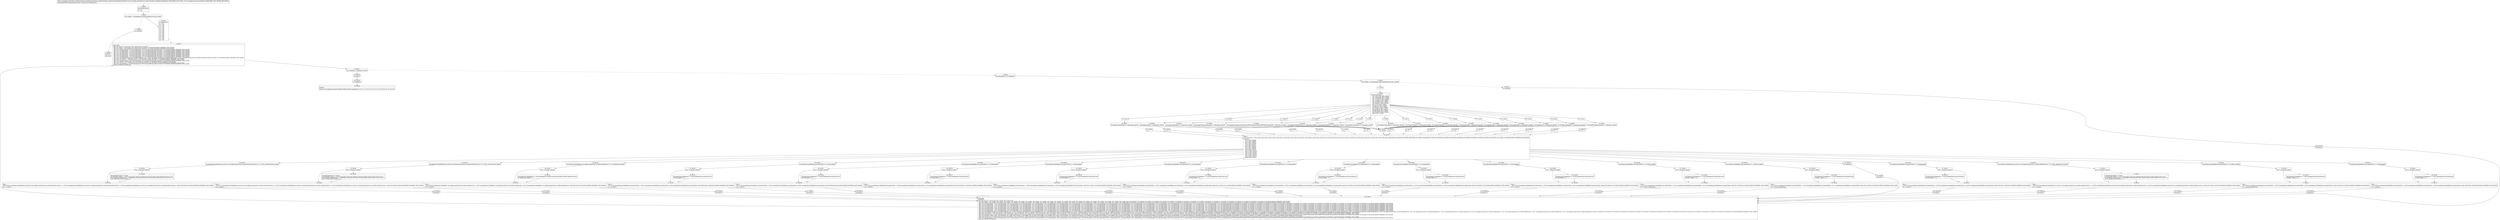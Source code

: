 digraph "CFG forcom.mapbox.api.directions.v5.models.AutoValue_LegStep.GsonTypeAdapter.read(Lcom\/google\/gson\/stream\/JsonReader;)Lcom\/mapbox\/api\/directions\/v5\/models\/LegStep;" {
Node_0 [shape=record,label="{0\:\ 0x0000|MTH_ENTER_BLOCK\l|r0 = r26\lr1 = r27\l}"];
Node_1 [shape=record,label="{1\:\ 0x000b|if (r27.peek() != com.google.gson.stream.JsonToken.NULL) goto L_0x0011\l}"];
Node_2 [shape=record,label="{2\:\ 0x000d|r27.nextNull()\l}"];
Node_3 [shape=record,label="{3\:\ 0x0010|RETURN\l|return null\l}"];
Node_4 [shape=record,label="{4\:\ 0x0011|r27.beginObject()\lr6 = 0.0d\lr8 = 0.0d\lr22 = 0.0d\lr10 = null\lr11 = null\lr12 = null\lr13 = null\lr14 = null\lr15 = null\lr16 = null\lr17 = null\lr18 = null\lr19 = null\lr20 = null\lr21 = null\lr24 = null\lr25 = null\l}"];
Node_5 [shape=record,label="{5\:\ 0x0030|LOOP_START\lPHI: r6 r8 r10 r11 r12 r13 r14 r15 r16 r17 r18 r19 r20 r21 r22 r24 r25 \l  PHI: (r6v1 double) = (r6v0 double), (r6v2 double) binds: [B:4:0x0011, B:136:0x0030] A[DONT_GENERATE, DONT_INLINE]\l  PHI: (r8v1 double) = (r8v0 double), (r8v2 double) binds: [B:4:0x0011, B:136:0x0030] A[DONT_GENERATE, DONT_INLINE]\l  PHI: (r10v1 java.lang.String) = (r10v0 java.lang.String), (r10v2 java.lang.String) binds: [B:4:0x0011, B:136:0x0030] A[DONT_GENERATE, DONT_INLINE]\l  PHI: (r11v1 java.lang.String) = (r11v0 java.lang.String), (r11v2 java.lang.String) binds: [B:4:0x0011, B:136:0x0030] A[DONT_GENERATE, DONT_INLINE]\l  PHI: (r12v1 java.lang.String) = (r12v0 java.lang.String), (r12v2 java.lang.String) binds: [B:4:0x0011, B:136:0x0030] A[DONT_GENERATE, DONT_INLINE]\l  PHI: (r13v1 java.lang.String) = (r13v0 java.lang.String), (r13v2 java.lang.String) binds: [B:4:0x0011, B:136:0x0030] A[DONT_GENERATE, DONT_INLINE]\l  PHI: (r14v1 java.lang.String) = (r14v0 java.lang.String), (r14v2 java.lang.String) binds: [B:4:0x0011, B:136:0x0030] A[DONT_GENERATE, DONT_INLINE]\l  PHI: (r15v1 java.lang.String) = (r15v0 java.lang.String), (r15v2 java.lang.String) binds: [B:4:0x0011, B:136:0x0030] A[DONT_GENERATE, DONT_INLINE]\l  PHI: (r16v1 java.lang.String) = (r16v0 java.lang.String), (r16v2 java.lang.String) binds: [B:4:0x0011, B:136:0x0030] A[DONT_GENERATE, DONT_INLINE]\l  PHI: (r17v1 java.lang.String) = (r17v0 java.lang.String), (r17v2 java.lang.String) binds: [B:4:0x0011, B:136:0x0030] A[DONT_GENERATE, DONT_INLINE]\l  PHI: (r18v1 com.mapbox.api.directions.v5.models.StepManeuver) = (r18v0 com.mapbox.api.directions.v5.models.StepManeuver), (r18v2 com.mapbox.api.directions.v5.models.StepManeuver) binds: [B:4:0x0011, B:136:0x0030] A[DONT_GENERATE, DONT_INLINE]\l  PHI: (r19v1 java.util.List) = (r19v0 java.util.List), (r19v2 java.util.List) binds: [B:4:0x0011, B:136:0x0030] A[DONT_GENERATE, DONT_INLINE]\l  PHI: (r20v1 java.util.List) = (r20v0 java.util.List), (r20v2 java.util.List) binds: [B:4:0x0011, B:136:0x0030] A[DONT_GENERATE, DONT_INLINE]\l  PHI: (r21v1 java.lang.String) = (r21v0 java.lang.String), (r21v2 java.lang.String) binds: [B:4:0x0011, B:136:0x0030] A[DONT_GENERATE, DONT_INLINE]\l  PHI: (r22v1 double) = (r22v0 double), (r22v2 double) binds: [B:4:0x0011, B:136:0x0030] A[DONT_GENERATE, DONT_INLINE]\l  PHI: (r24v1 java.util.List) = (r24v0 java.util.List), (r24v2 java.util.List) binds: [B:4:0x0011, B:136:0x0030] A[DONT_GENERATE, DONT_INLINE]\l  PHI: (r25v1 java.lang.String) = (r25v0 java.lang.String), (r25v2 java.lang.String) binds: [B:4:0x0011, B:136:0x0030] A[DONT_GENERATE, DONT_INLINE]\lLOOP:0: B:5:0x0030\-\>B:136:0x0030\l}"];
Node_6 [shape=record,label="{6\:\ 0x0034|if (r27.hasNext() == false) goto L_0x02ce\l}"];
Node_7 [shape=record,label="{7\:\ 0x0036|java.lang.String r2 = r27.nextName()\l}"];
Node_8 [shape=record,label="{8\:\ 0x0040|if (r27.peek() != com.google.gson.stream.JsonToken.NULL) goto L_0x0046\l}"];
Node_9 [shape=record,label="{9\:\ 0x0042|r27.nextNull()\l}"];
Node_10 [shape=record,label="{10\:\ 0x0046}"];
Node_11 [shape=record,label="{11\:\ 0x004c|switch(r2.hashCode()) \{\l    case \-2131714057: goto L_0x0100;\l    case \-1992012396: goto L_0x00f6;\l    case \-1823285049: goto L_0x00eb;\l    case \-1375584731: goto L_0x00e1;\l    case \-791592328: goto L_0x00d6;\l    case \-521036971: goto L_0x00cc;\l    case \-487319823: goto L_0x00c1;\l    case \-463249713: goto L_0x00b6;\l    case 112787: goto L_0x00ac;\l    case 3357091: goto L_0x00a2;\l    case 3373707: goto L_0x0097;\l    case 96955157: goto L_0x008b;\l    case 127393753: goto L_0x007f;\l    case 288459765: goto L_0x0074;\l    case 661843161: goto L_0x0068;\l    case 967255818: goto L_0x005c;\l    case 1846020210: goto L_0x0051;\l    default: goto L_0x004f;\l\}\l}"];
Node_12 [shape=record,label="{12\:\ 0x0051}"];
Node_13 [shape=record,label="{13\:\ 0x0057|if (r2.equals(\"geometry\") == false) goto L_0x010b\l}"];
Node_14 [shape=record,label="{14\:\ 0x0059|r2 = 2\l}"];
Node_15 [shape=record,label="{15\:\ 0x005c}"];
Node_16 [shape=record,label="{16\:\ 0x0062|if (r2.equals(\"intersections\") == false) goto L_0x010b\l}"];
Node_17 [shape=record,label="{17\:\ 0x0064|r2 = 15\l}"];
Node_18 [shape=record,label="{18\:\ 0x0068}"];
Node_19 [shape=record,label="{19\:\ 0x006e|if (r2.equals(\"rotary_name\") == false) goto L_0x010b\l}"];
Node_20 [shape=record,label="{20\:\ 0x0070|r2 = 8\l}"];
Node_21 [shape=record,label="{21\:\ 0x0074}"];
Node_22 [shape=record,label="{22\:\ 0x007a|if (r2.equals(\"distance\") == false) goto L_0x010b\l}"];
Node_23 [shape=record,label="{23\:\ 0x007c|r2 = 0\l}"];
Node_24 [shape=record,label="{24\:\ 0x007f}"];
Node_25 [shape=record,label="{25\:\ 0x0085|if (r2.equals(\"maneuver\") == false) goto L_0x010b\l}"];
Node_26 [shape=record,label="{26\:\ 0x0087|r2 = 10\l}"];
Node_27 [shape=record,label="{27\:\ 0x008b}"];
Node_28 [shape=record,label="{28\:\ 0x0091|if (r2.equals(\"exits\") == false) goto L_0x010b\l}"];
Node_29 [shape=record,label="{29\:\ 0x0093|r2 = 16\l}"];
Node_30 [shape=record,label="{30\:\ 0x0097}"];
Node_31 [shape=record,label="{31\:\ 0x009d|if (r2.equals(\"name\") == false) goto L_0x010b\l}"];
Node_32 [shape=record,label="{32\:\ 0x009f|r2 = 3\l}"];
Node_33 [shape=record,label="{33\:\ 0x00a2}"];
Node_34 [shape=record,label="{34\:\ 0x00a8|if (r2.equals(\"mode\") == false) goto L_0x010b\l}"];
Node_35 [shape=record,label="{35\:\ 0x00aa|r2 = 6\l}"];
Node_36 [shape=record,label="{36\:\ 0x00ac}"];
Node_37 [shape=record,label="{37\:\ 0x00b2|if (r2.equals(\"ref\") == false) goto L_0x010b\l}"];
Node_38 [shape=record,label="{38\:\ 0x00b4|r2 = 4\l}"];
Node_39 [shape=record,label="{39\:\ 0x00b6}"];
Node_40 [shape=record,label="{40\:\ 0x00bc|if (r2.equals(\"driving_side\") == false) goto L_0x010b\l}"];
Node_41 [shape=record,label="{41\:\ 0x00be|r2 = 13\l}"];
Node_42 [shape=record,label="{42\:\ 0x00c1}"];
Node_43 [shape=record,label="{43\:\ 0x00c7|if (r2.equals(\"bannerInstructions\") == false) goto L_0x010b\l}"];
Node_44 [shape=record,label="{44\:\ 0x00c9|r2 = 12\l}"];
Node_45 [shape=record,label="{45\:\ 0x00cc}"];
Node_46 [shape=record,label="{46\:\ 0x00d2|if (r2.equals(\"pronunciation\") == false) goto L_0x010b\l}"];
Node_47 [shape=record,label="{47\:\ 0x00d4|r2 = 7\l}"];
Node_48 [shape=record,label="{48\:\ 0x00d6}"];
Node_49 [shape=record,label="{49\:\ 0x00dc|if (r2.equals(\"weight\") == false) goto L_0x010b\l}"];
Node_50 [shape=record,label="{50\:\ 0x00de|r2 = 14\l}"];
Node_51 [shape=record,label="{51\:\ 0x00e1}"];
Node_52 [shape=record,label="{52\:\ 0x00e7|if (r2.equals(\"destinations\") == false) goto L_0x010b\l}"];
Node_53 [shape=record,label="{53\:\ 0x00e9|r2 = 5\l}"];
Node_54 [shape=record,label="{54\:\ 0x00eb}"];
Node_55 [shape=record,label="{55\:\ 0x00f1|if (r2.equals(\"rotary_pronunciation\") == false) goto L_0x010b\l}"];
Node_56 [shape=record,label="{56\:\ 0x00f3|r2 = 9\l}"];
Node_57 [shape=record,label="{57\:\ 0x00f6}"];
Node_58 [shape=record,label="{58\:\ 0x00fc|if (r2.equals(com.mapbox.api.directions.p008v5.DirectionsCriteria.ANNOTATION_DURATION) == false) goto L_0x010b\l}"];
Node_59 [shape=record,label="{59\:\ 0x00fe|r2 = 1\l}"];
Node_60 [shape=record,label="{60\:\ 0x0100}"];
Node_61 [shape=record,label="{61\:\ 0x0106|if (r2.equals(\"voiceInstructions\") == false) goto L_0x010b\l}"];
Node_62 [shape=record,label="{62\:\ 0x0108|r2 = 11\l}"];
Node_63 [shape=record,label="{63\:\ 0x010b|r2 = 65535\l}"];
Node_64 [shape=record,label="{64\:\ 0x010c|PHI: r2 \l  PHI: (r2v4 char) = (r2v110 char), (r2v112 char), (r2v114 char), (r2v116 char), (r2v118 char), (r2v120 char), (r2v122 char), (r2v124 char), (r2v126 char), (r2v128 char), (r2v130 char), (r2v132 char), (r2v134 char), (r2v136 char), (r2v138 char), (r2v140 char), (r2v142 char), (r2v144 char) binds: [B:63:0x010b, B:62:0x0108, B:59:0x00fe, B:56:0x00f3, B:53:0x00e9, B:50:0x00de, B:47:0x00d4, B:44:0x00c9, B:41:0x00be, B:38:0x00b4, B:35:0x00aa, B:32:0x009f, B:29:0x0093, B:26:0x0087, B:23:0x007c, B:20:0x0070, B:17:0x0064, B:14:0x0059] A[DONT_GENERATE, DONT_INLINE]\l|switch(r2) \{\l    case 0: goto L_0x02b3;\l    case 1: goto L_0x0298;\l    case 2: goto L_0x0281;\l    case 3: goto L_0x026a;\l    case 4: goto L_0x0253;\l    case 5: goto L_0x023c;\l    case 6: goto L_0x0225;\l    case 7: goto L_0x020e;\l    case 8: goto L_0x01f6;\l    case 9: goto L_0x01de;\l    case 10: goto L_0x01c6;\l    case 11: goto L_0x01a4;\l    case 12: goto L_0x0182;\l    case 13: goto L_0x016a;\l    case 14: goto L_0x014e;\l    case 15: goto L_0x012c;\l    case 16: goto L_0x0114;\l    default: goto L_0x010f;\l\}\l}"];
Node_65 [shape=record,label="{65\:\ 0x010f|r27.skipValue()\l}"];
Node_66 [shape=record,label="{66\:\ 0x0114|com.google.gson.TypeAdapter\<java.lang.String\> r2 = r0.string_adapter\l}"];
Node_67 [shape=record,label="{67\:\ 0x0116|if (r2 != null) goto L_0x0122\l}"];
Node_68 [shape=record,label="{68\:\ 0x0118|com.google.gson.TypeAdapter r2 = r0.gson.getAdapter(java.lang.String.class)\lr0.string_adapter = r2\l}"];
Node_69 [shape=record,label="{69\:\ 0x0122|PHI: r2 \l  PHI: (r2v105 com.google.gson.TypeAdapter\<java.lang.String\>) = (r2v104 com.google.gson.TypeAdapter\<java.lang.String\>), (r2v109 com.google.gson.TypeAdapter\<java.lang.String\>) binds: [B:67:0x0116, B:68:0x0118] A[DONT_GENERATE, DONT_INLINE]\l|r25 = r2.read(r1)\l}"];
Node_70 [shape=record,label="{70\:\ 0x012c|com.google.gson.TypeAdapter\<java.util.List\<com.mapbox.api.directions.v5.models.StepIntersection\>\> r2 = r0.list__stepIntersection_adapter\l}"];
Node_71 [shape=record,label="{71\:\ 0x012e|if (r2 != null) goto L_0x0144\l}"];
Node_72 [shape=record,label="{72\:\ 0x0130|com.google.gson.Gson r2 = r0.gson\ljava.lang.reflect.Type[] r3 = new java.lang.reflect.Type[]\{com.mapbox.api.directions.p008v5.models.StepIntersection.class\}\lcom.google.gson.TypeAdapter r2 = r2.getAdapter(com.google.gson.reflect.TypeToken.getParameterized(java.util.List.class, r3))\lr0.list__stepIntersection_adapter = r2\l}"];
Node_73 [shape=record,label="{73\:\ 0x0144|PHI: r2 \l  PHI: (r2v99 com.google.gson.TypeAdapter\<java.util.List\<com.mapbox.api.directions.v5.models.StepIntersection\>\>) = (r2v98 com.google.gson.TypeAdapter\<java.util.List\<com.mapbox.api.directions.v5.models.StepIntersection\>\>), (r2v103 com.google.gson.TypeAdapter\<java.util.List\<com.mapbox.api.directions.v5.models.StepIntersection\>\>) binds: [B:71:0x012e, B:72:0x0130] A[DONT_GENERATE, DONT_INLINE]\l|r24 = r2.read(r1)\l}"];
Node_74 [shape=record,label="{74\:\ 0x014e|com.google.gson.TypeAdapter\<java.lang.Double\> r2 = r0.double__adapter\l}"];
Node_75 [shape=record,label="{75\:\ 0x0150|if (r2 != null) goto L_0x015c\l}"];
Node_76 [shape=record,label="{76\:\ 0x0152|com.google.gson.TypeAdapter r2 = r0.gson.getAdapter(java.lang.Double.class)\lr0.double__adapter = r2\l}"];
Node_77 [shape=record,label="{77\:\ 0x015c|PHI: r2 \l  PHI: (r2v92 com.google.gson.TypeAdapter\<java.lang.Double\>) = (r2v91 com.google.gson.TypeAdapter\<java.lang.Double\>), (r2v97 com.google.gson.TypeAdapter\<java.lang.Double\>) binds: [B:75:0x0150, B:76:0x0152] A[DONT_GENERATE, DONT_INLINE]\l|r22 = r2.read(r1).doubleValue()\l}"];
Node_78 [shape=record,label="{78\:\ 0x016a|com.google.gson.TypeAdapter\<java.lang.String\> r2 = r0.string_adapter\l}"];
Node_79 [shape=record,label="{79\:\ 0x016c|if (r2 != null) goto L_0x0178\l}"];
Node_80 [shape=record,label="{80\:\ 0x016e|com.google.gson.TypeAdapter r2 = r0.gson.getAdapter(java.lang.String.class)\lr0.string_adapter = r2\l}"];
Node_81 [shape=record,label="{81\:\ 0x0178|PHI: r2 \l  PHI: (r2v86 com.google.gson.TypeAdapter\<java.lang.String\>) = (r2v85 com.google.gson.TypeAdapter\<java.lang.String\>), (r2v90 com.google.gson.TypeAdapter\<java.lang.String\>) binds: [B:79:0x016c, B:80:0x016e] A[DONT_GENERATE, DONT_INLINE]\l|r21 = r2.read(r1)\l}"];
Node_82 [shape=record,label="{82\:\ 0x0182|com.google.gson.TypeAdapter\<java.util.List\<com.mapbox.api.directions.v5.models.BannerInstructions\>\> r2 = r0.list__bannerInstructions_adapter\l}"];
Node_83 [shape=record,label="{83\:\ 0x0184|if (r2 != null) goto L_0x019a\l}"];
Node_84 [shape=record,label="{84\:\ 0x0186|com.google.gson.Gson r2 = r0.gson\ljava.lang.reflect.Type[] r3 = new java.lang.reflect.Type[]\{com.mapbox.api.directions.p008v5.models.BannerInstructions.class\}\lcom.google.gson.TypeAdapter r2 = r2.getAdapter(com.google.gson.reflect.TypeToken.getParameterized(java.util.List.class, r3))\lr0.list__bannerInstructions_adapter = r2\l}"];
Node_85 [shape=record,label="{85\:\ 0x019a|PHI: r2 \l  PHI: (r2v80 com.google.gson.TypeAdapter\<java.util.List\<com.mapbox.api.directions.v5.models.BannerInstructions\>\>) = (r2v79 com.google.gson.TypeAdapter\<java.util.List\<com.mapbox.api.directions.v5.models.BannerInstructions\>\>), (r2v84 com.google.gson.TypeAdapter\<java.util.List\<com.mapbox.api.directions.v5.models.BannerInstructions\>\>) binds: [B:83:0x0184, B:84:0x0186] A[DONT_GENERATE, DONT_INLINE]\l|r20 = r2.read(r1)\l}"];
Node_86 [shape=record,label="{86\:\ 0x01a4|com.google.gson.TypeAdapter\<java.util.List\<com.mapbox.api.directions.v5.models.VoiceInstructions\>\> r2 = r0.list__voiceInstructions_adapter\l}"];
Node_87 [shape=record,label="{87\:\ 0x01a6|if (r2 != null) goto L_0x01bc\l}"];
Node_88 [shape=record,label="{88\:\ 0x01a8|com.google.gson.Gson r2 = r0.gson\ljava.lang.reflect.Type[] r3 = new java.lang.reflect.Type[]\{com.mapbox.api.directions.p008v5.models.VoiceInstructions.class\}\lcom.google.gson.TypeAdapter r2 = r2.getAdapter(com.google.gson.reflect.TypeToken.getParameterized(java.util.List.class, r3))\lr0.list__voiceInstructions_adapter = r2\l}"];
Node_89 [shape=record,label="{89\:\ 0x01bc|PHI: r2 \l  PHI: (r2v74 com.google.gson.TypeAdapter\<java.util.List\<com.mapbox.api.directions.v5.models.VoiceInstructions\>\>) = (r2v73 com.google.gson.TypeAdapter\<java.util.List\<com.mapbox.api.directions.v5.models.VoiceInstructions\>\>), (r2v78 com.google.gson.TypeAdapter\<java.util.List\<com.mapbox.api.directions.v5.models.VoiceInstructions\>\>) binds: [B:87:0x01a6, B:88:0x01a8] A[DONT_GENERATE, DONT_INLINE]\l|r19 = r2.read(r1)\l}"];
Node_90 [shape=record,label="{90\:\ 0x01c6|com.google.gson.TypeAdapter\<com.mapbox.api.directions.v5.models.StepManeuver\> r2 = r0.stepManeuver_adapter\l}"];
Node_91 [shape=record,label="{91\:\ 0x01c8|if (r2 != null) goto L_0x01d4\l}"];
Node_92 [shape=record,label="{92\:\ 0x01ca|com.google.gson.TypeAdapter r2 = r0.gson.getAdapter(com.mapbox.api.directions.p008v5.models.StepManeuver.class)\lr0.stepManeuver_adapter = r2\l}"];
Node_93 [shape=record,label="{93\:\ 0x01d4|PHI: r2 \l  PHI: (r2v68 com.google.gson.TypeAdapter\<com.mapbox.api.directions.v5.models.StepManeuver\>) = (r2v67 com.google.gson.TypeAdapter\<com.mapbox.api.directions.v5.models.StepManeuver\>), (r2v72 com.google.gson.TypeAdapter\<com.mapbox.api.directions.v5.models.StepManeuver\>) binds: [B:91:0x01c8, B:92:0x01ca] A[DONT_GENERATE, DONT_INLINE]\l|r18 = r2.read(r1)\l}"];
Node_94 [shape=record,label="{94\:\ 0x01de|com.google.gson.TypeAdapter\<java.lang.String\> r2 = r0.string_adapter\l}"];
Node_95 [shape=record,label="{95\:\ 0x01e0|if (r2 != null) goto L_0x01ec\l}"];
Node_96 [shape=record,label="{96\:\ 0x01e2|com.google.gson.TypeAdapter r2 = r0.gson.getAdapter(java.lang.String.class)\lr0.string_adapter = r2\l}"];
Node_97 [shape=record,label="{97\:\ 0x01ec|PHI: r2 \l  PHI: (r2v62 com.google.gson.TypeAdapter\<java.lang.String\>) = (r2v61 com.google.gson.TypeAdapter\<java.lang.String\>), (r2v66 com.google.gson.TypeAdapter\<java.lang.String\>) binds: [B:95:0x01e0, B:96:0x01e2] A[DONT_GENERATE, DONT_INLINE]\l|r17 = r2.read(r1)\l}"];
Node_98 [shape=record,label="{98\:\ 0x01f6|com.google.gson.TypeAdapter\<java.lang.String\> r2 = r0.string_adapter\l}"];
Node_99 [shape=record,label="{99\:\ 0x01f8|if (r2 != null) goto L_0x0204\l}"];
Node_100 [shape=record,label="{100\:\ 0x01fa|com.google.gson.TypeAdapter r2 = r0.gson.getAdapter(java.lang.String.class)\lr0.string_adapter = r2\l}"];
Node_101 [shape=record,label="{101\:\ 0x0204|PHI: r2 \l  PHI: (r2v56 com.google.gson.TypeAdapter\<java.lang.String\>) = (r2v55 com.google.gson.TypeAdapter\<java.lang.String\>), (r2v60 com.google.gson.TypeAdapter\<java.lang.String\>) binds: [B:99:0x01f8, B:100:0x01fa] A[DONT_GENERATE, DONT_INLINE]\l|r16 = r2.read(r1)\l}"];
Node_102 [shape=record,label="{102\:\ 0x020e|com.google.gson.TypeAdapter\<java.lang.String\> r2 = r0.string_adapter\l}"];
Node_103 [shape=record,label="{103\:\ 0x0210|if (r2 != null) goto L_0x021c\l}"];
Node_104 [shape=record,label="{104\:\ 0x0212|com.google.gson.TypeAdapter r2 = r0.gson.getAdapter(java.lang.String.class)\lr0.string_adapter = r2\l}"];
Node_105 [shape=record,label="{105\:\ 0x021c|PHI: r2 \l  PHI: (r2v50 com.google.gson.TypeAdapter\<java.lang.String\>) = (r2v49 com.google.gson.TypeAdapter\<java.lang.String\>), (r2v54 com.google.gson.TypeAdapter\<java.lang.String\>) binds: [B:103:0x0210, B:104:0x0212] A[DONT_GENERATE, DONT_INLINE]\l|r15 = r2.read(r1)\l}"];
Node_106 [shape=record,label="{106\:\ 0x0225|com.google.gson.TypeAdapter\<java.lang.String\> r2 = r0.string_adapter\l}"];
Node_107 [shape=record,label="{107\:\ 0x0227|if (r2 != null) goto L_0x0233\l}"];
Node_108 [shape=record,label="{108\:\ 0x0229|com.google.gson.TypeAdapter r2 = r0.gson.getAdapter(java.lang.String.class)\lr0.string_adapter = r2\l}"];
Node_109 [shape=record,label="{109\:\ 0x0233|PHI: r2 \l  PHI: (r2v44 com.google.gson.TypeAdapter\<java.lang.String\>) = (r2v43 com.google.gson.TypeAdapter\<java.lang.String\>), (r2v48 com.google.gson.TypeAdapter\<java.lang.String\>) binds: [B:107:0x0227, B:108:0x0229] A[DONT_GENERATE, DONT_INLINE]\l|r14 = r2.read(r1)\l}"];
Node_110 [shape=record,label="{110\:\ 0x023c|com.google.gson.TypeAdapter\<java.lang.String\> r2 = r0.string_adapter\l}"];
Node_111 [shape=record,label="{111\:\ 0x023e|if (r2 != null) goto L_0x024a\l}"];
Node_112 [shape=record,label="{112\:\ 0x0240|com.google.gson.TypeAdapter r2 = r0.gson.getAdapter(java.lang.String.class)\lr0.string_adapter = r2\l}"];
Node_113 [shape=record,label="{113\:\ 0x024a|PHI: r2 \l  PHI: (r2v38 com.google.gson.TypeAdapter\<java.lang.String\>) = (r2v37 com.google.gson.TypeAdapter\<java.lang.String\>), (r2v42 com.google.gson.TypeAdapter\<java.lang.String\>) binds: [B:111:0x023e, B:112:0x0240] A[DONT_GENERATE, DONT_INLINE]\l|r13 = r2.read(r1)\l}"];
Node_114 [shape=record,label="{114\:\ 0x0253|com.google.gson.TypeAdapter\<java.lang.String\> r2 = r0.string_adapter\l}"];
Node_115 [shape=record,label="{115\:\ 0x0255|if (r2 != null) goto L_0x0261\l}"];
Node_116 [shape=record,label="{116\:\ 0x0257|com.google.gson.TypeAdapter r2 = r0.gson.getAdapter(java.lang.String.class)\lr0.string_adapter = r2\l}"];
Node_117 [shape=record,label="{117\:\ 0x0261|PHI: r2 \l  PHI: (r2v32 com.google.gson.TypeAdapter\<java.lang.String\>) = (r2v31 com.google.gson.TypeAdapter\<java.lang.String\>), (r2v36 com.google.gson.TypeAdapter\<java.lang.String\>) binds: [B:115:0x0255, B:116:0x0257] A[DONT_GENERATE, DONT_INLINE]\l|r12 = r2.read(r1)\l}"];
Node_118 [shape=record,label="{118\:\ 0x026a|com.google.gson.TypeAdapter\<java.lang.String\> r2 = r0.string_adapter\l}"];
Node_119 [shape=record,label="{119\:\ 0x026c|if (r2 != null) goto L_0x0278\l}"];
Node_120 [shape=record,label="{120\:\ 0x026e|com.google.gson.TypeAdapter r2 = r0.gson.getAdapter(java.lang.String.class)\lr0.string_adapter = r2\l}"];
Node_121 [shape=record,label="{121\:\ 0x0278|PHI: r2 \l  PHI: (r2v26 com.google.gson.TypeAdapter\<java.lang.String\>) = (r2v25 com.google.gson.TypeAdapter\<java.lang.String\>), (r2v30 com.google.gson.TypeAdapter\<java.lang.String\>) binds: [B:119:0x026c, B:120:0x026e] A[DONT_GENERATE, DONT_INLINE]\l|r11 = r2.read(r1)\l}"];
Node_122 [shape=record,label="{122\:\ 0x0281|com.google.gson.TypeAdapter\<java.lang.String\> r2 = r0.string_adapter\l}"];
Node_123 [shape=record,label="{123\:\ 0x0283|if (r2 != null) goto L_0x028f\l}"];
Node_124 [shape=record,label="{124\:\ 0x0285|com.google.gson.TypeAdapter r2 = r0.gson.getAdapter(java.lang.String.class)\lr0.string_adapter = r2\l}"];
Node_125 [shape=record,label="{125\:\ 0x028f|PHI: r2 \l  PHI: (r2v20 com.google.gson.TypeAdapter\<java.lang.String\>) = (r2v19 com.google.gson.TypeAdapter\<java.lang.String\>), (r2v24 com.google.gson.TypeAdapter\<java.lang.String\>) binds: [B:123:0x0283, B:124:0x0285] A[DONT_GENERATE, DONT_INLINE]\l|r10 = r2.read(r1)\l}"];
Node_126 [shape=record,label="{126\:\ 0x0298|com.google.gson.TypeAdapter\<java.lang.Double\> r2 = r0.double__adapter\l}"];
Node_127 [shape=record,label="{127\:\ 0x029a|if (r2 != null) goto L_0x02a6\l}"];
Node_128 [shape=record,label="{128\:\ 0x029c|com.google.gson.TypeAdapter r2 = r0.gson.getAdapter(java.lang.Double.class)\lr0.double__adapter = r2\l}"];
Node_129 [shape=record,label="{129\:\ 0x02a6|PHI: r2 \l  PHI: (r2v13 com.google.gson.TypeAdapter\<java.lang.Double\>) = (r2v12 com.google.gson.TypeAdapter\<java.lang.Double\>), (r2v18 com.google.gson.TypeAdapter\<java.lang.Double\>) binds: [B:127:0x029a, B:128:0x029c] A[DONT_GENERATE, DONT_INLINE]\l|r8 = r2.read(r1).doubleValue()\l}"];
Node_130 [shape=record,label="{130\:\ 0x02b3|com.google.gson.TypeAdapter\<java.lang.Double\> r2 = r0.double__adapter\l}"];
Node_131 [shape=record,label="{131\:\ 0x02b5|if (r2 != null) goto L_0x02c1\l}"];
Node_132 [shape=record,label="{132\:\ 0x02b7|com.google.gson.TypeAdapter r2 = r0.gson.getAdapter(java.lang.Double.class)\lr0.double__adapter = r2\l}"];
Node_133 [shape=record,label="{133\:\ 0x02c1|PHI: r2 \l  PHI: (r2v6 com.google.gson.TypeAdapter\<java.lang.Double\>) = (r2v5 com.google.gson.TypeAdapter\<java.lang.Double\>), (r2v11 com.google.gson.TypeAdapter\<java.lang.Double\>) binds: [B:131:0x02b5, B:132:0x02b7] A[DONT_GENERATE, DONT_INLINE]\l|r6 = r2.read(r1).doubleValue()\l}"];
Node_134 [shape=record,label="{134\:\ 0x02ce|r27.endObject()\l}"];
Node_135 [shape=record,label="{135\:\ 0x02d7|RETURN\l|return new com.mapbox.api.directions.p008v5.models.AutoValue_LegStep(r6, r8, r10, r11, r12, r13, r14, r15, r16, r17, r18, r19, r20, r21, r22, r24, r25)\l}"];
Node_136 [shape=record,label="{136\:\ 0x0030|LOOP_END\lSYNTHETIC\lPHI: r6 r8 r10 r11 r12 r13 r14 r15 r16 r17 r18 r19 r20 r21 r22 r24 r25 \l  PHI: (r6v2 double) = (r6v3 double), (r6v1 double), (r6v1 double), (r6v1 double), (r6v1 double), (r6v1 double), (r6v1 double), (r6v1 double), (r6v1 double), (r6v1 double), (r6v1 double), (r6v1 double), (r6v1 double), (r6v1 double), (r6v1 double), (r6v1 double), (r6v1 double), (r6v1 double), (r6v1 double) binds: [B:156:0x0030, B:155:0x0030, B:154:0x0030, B:153:0x0030, B:152:0x0030, B:151:0x0030, B:150:0x0030, B:149:0x0030, B:148:0x0030, B:147:0x0030, B:146:0x0030, B:145:0x0030, B:144:0x0030, B:143:0x0030, B:142:0x0030, B:141:0x0030, B:140:0x0030, B:139:0x0030, B:138:0x0030] A[DONT_GENERATE, DONT_INLINE]\l  PHI: (r8v2 double) = (r8v1 double), (r8v3 double), (r8v1 double), (r8v1 double), (r8v1 double), (r8v1 double), (r8v1 double), (r8v1 double), (r8v1 double), (r8v1 double), (r8v1 double), (r8v1 double), (r8v1 double), (r8v1 double), (r8v1 double), (r8v1 double), (r8v1 double), (r8v1 double), (r8v1 double) binds: [B:156:0x0030, B:155:0x0030, B:154:0x0030, B:153:0x0030, B:152:0x0030, B:151:0x0030, B:150:0x0030, B:149:0x0030, B:148:0x0030, B:147:0x0030, B:146:0x0030, B:145:0x0030, B:144:0x0030, B:143:0x0030, B:142:0x0030, B:141:0x0030, B:140:0x0030, B:139:0x0030, B:138:0x0030] A[DONT_GENERATE, DONT_INLINE]\l  PHI: (r10v2 java.lang.String) = (r10v1 java.lang.String), (r10v1 java.lang.String), (r10v3 java.lang.String), (r10v1 java.lang.String), (r10v1 java.lang.String), (r10v1 java.lang.String), (r10v1 java.lang.String), (r10v1 java.lang.String), (r10v1 java.lang.String), (r10v1 java.lang.String), (r10v1 java.lang.String), (r10v1 java.lang.String), (r10v1 java.lang.String), (r10v1 java.lang.String), (r10v1 java.lang.String), (r10v1 java.lang.String), (r10v1 java.lang.String), (r10v1 java.lang.String), (r10v1 java.lang.String) binds: [B:156:0x0030, B:155:0x0030, B:154:0x0030, B:153:0x0030, B:152:0x0030, B:151:0x0030, B:150:0x0030, B:149:0x0030, B:148:0x0030, B:147:0x0030, B:146:0x0030, B:145:0x0030, B:144:0x0030, B:143:0x0030, B:142:0x0030, B:141:0x0030, B:140:0x0030, B:139:0x0030, B:138:0x0030] A[DONT_GENERATE, DONT_INLINE]\l  PHI: (r11v2 java.lang.String) = (r11v1 java.lang.String), (r11v1 java.lang.String), (r11v1 java.lang.String), (r11v3 java.lang.String), (r11v1 java.lang.String), (r11v1 java.lang.String), (r11v1 java.lang.String), (r11v1 java.lang.String), (r11v1 java.lang.String), (r11v1 java.lang.String), (r11v1 java.lang.String), (r11v1 java.lang.String), (r11v1 java.lang.String), (r11v1 java.lang.String), (r11v1 java.lang.String), (r11v1 java.lang.String), (r11v1 java.lang.String), (r11v1 java.lang.String), (r11v1 java.lang.String) binds: [B:156:0x0030, B:155:0x0030, B:154:0x0030, B:153:0x0030, B:152:0x0030, B:151:0x0030, B:150:0x0030, B:149:0x0030, B:148:0x0030, B:147:0x0030, B:146:0x0030, B:145:0x0030, B:144:0x0030, B:143:0x0030, B:142:0x0030, B:141:0x0030, B:140:0x0030, B:139:0x0030, B:138:0x0030] A[DONT_GENERATE, DONT_INLINE]\l  PHI: (r12v2 java.lang.String) = (r12v1 java.lang.String), (r12v1 java.lang.String), (r12v1 java.lang.String), (r12v1 java.lang.String), (r12v3 java.lang.String), (r12v1 java.lang.String), (r12v1 java.lang.String), (r12v1 java.lang.String), (r12v1 java.lang.String), (r12v1 java.lang.String), (r12v1 java.lang.String), (r12v1 java.lang.String), (r12v1 java.lang.String), (r12v1 java.lang.String), (r12v1 java.lang.String), (r12v1 java.lang.String), (r12v1 java.lang.String), (r12v1 java.lang.String), (r12v1 java.lang.String) binds: [B:156:0x0030, B:155:0x0030, B:154:0x0030, B:153:0x0030, B:152:0x0030, B:151:0x0030, B:150:0x0030, B:149:0x0030, B:148:0x0030, B:147:0x0030, B:146:0x0030, B:145:0x0030, B:144:0x0030, B:143:0x0030, B:142:0x0030, B:141:0x0030, B:140:0x0030, B:139:0x0030, B:138:0x0030] A[DONT_GENERATE, DONT_INLINE]\l  PHI: (r13v2 java.lang.String) = (r13v1 java.lang.String), (r13v1 java.lang.String), (r13v1 java.lang.String), (r13v1 java.lang.String), (r13v1 java.lang.String), (r13v3 java.lang.String), (r13v1 java.lang.String), (r13v1 java.lang.String), (r13v1 java.lang.String), (r13v1 java.lang.String), (r13v1 java.lang.String), (r13v1 java.lang.String), (r13v1 java.lang.String), (r13v1 java.lang.String), (r13v1 java.lang.String), (r13v1 java.lang.String), (r13v1 java.lang.String), (r13v1 java.lang.String), (r13v1 java.lang.String) binds: [B:156:0x0030, B:155:0x0030, B:154:0x0030, B:153:0x0030, B:152:0x0030, B:151:0x0030, B:150:0x0030, B:149:0x0030, B:148:0x0030, B:147:0x0030, B:146:0x0030, B:145:0x0030, B:144:0x0030, B:143:0x0030, B:142:0x0030, B:141:0x0030, B:140:0x0030, B:139:0x0030, B:138:0x0030] A[DONT_GENERATE, DONT_INLINE]\l  PHI: (r14v2 java.lang.String) = (r14v1 java.lang.String), (r14v1 java.lang.String), (r14v1 java.lang.String), (r14v1 java.lang.String), (r14v1 java.lang.String), (r14v1 java.lang.String), (r14v3 java.lang.String), (r14v1 java.lang.String), (r14v1 java.lang.String), (r14v1 java.lang.String), (r14v1 java.lang.String), (r14v1 java.lang.String), (r14v1 java.lang.String), (r14v1 java.lang.String), (r14v1 java.lang.String), (r14v1 java.lang.String), (r14v1 java.lang.String), (r14v1 java.lang.String), (r14v1 java.lang.String) binds: [B:156:0x0030, B:155:0x0030, B:154:0x0030, B:153:0x0030, B:152:0x0030, B:151:0x0030, B:150:0x0030, B:149:0x0030, B:148:0x0030, B:147:0x0030, B:146:0x0030, B:145:0x0030, B:144:0x0030, B:143:0x0030, B:142:0x0030, B:141:0x0030, B:140:0x0030, B:139:0x0030, B:138:0x0030] A[DONT_GENERATE, DONT_INLINE]\l  PHI: (r15v2 java.lang.String) = (r15v1 java.lang.String), (r15v1 java.lang.String), (r15v1 java.lang.String), (r15v1 java.lang.String), (r15v1 java.lang.String), (r15v1 java.lang.String), (r15v1 java.lang.String), (r15v3 java.lang.String), (r15v1 java.lang.String), (r15v1 java.lang.String), (r15v1 java.lang.String), (r15v1 java.lang.String), (r15v1 java.lang.String), (r15v1 java.lang.String), (r15v1 java.lang.String), (r15v1 java.lang.String), (r15v1 java.lang.String), (r15v1 java.lang.String), (r15v1 java.lang.String) binds: [B:156:0x0030, B:155:0x0030, B:154:0x0030, B:153:0x0030, B:152:0x0030, B:151:0x0030, B:150:0x0030, B:149:0x0030, B:148:0x0030, B:147:0x0030, B:146:0x0030, B:145:0x0030, B:144:0x0030, B:143:0x0030, B:142:0x0030, B:141:0x0030, B:140:0x0030, B:139:0x0030, B:138:0x0030] A[DONT_GENERATE, DONT_INLINE]\l  PHI: (r16v2 java.lang.String) = (r16v1 java.lang.String), (r16v1 java.lang.String), (r16v1 java.lang.String), (r16v1 java.lang.String), (r16v1 java.lang.String), (r16v1 java.lang.String), (r16v1 java.lang.String), (r16v1 java.lang.String), (r16v3 java.lang.String), (r16v1 java.lang.String), (r16v1 java.lang.String), (r16v1 java.lang.String), (r16v1 java.lang.String), (r16v1 java.lang.String), (r16v1 java.lang.String), (r16v1 java.lang.String), (r16v1 java.lang.String), (r16v1 java.lang.String), (r16v1 java.lang.String) binds: [B:156:0x0030, B:155:0x0030, B:154:0x0030, B:153:0x0030, B:152:0x0030, B:151:0x0030, B:150:0x0030, B:149:0x0030, B:148:0x0030, B:147:0x0030, B:146:0x0030, B:145:0x0030, B:144:0x0030, B:143:0x0030, B:142:0x0030, B:141:0x0030, B:140:0x0030, B:139:0x0030, B:138:0x0030] A[DONT_GENERATE, DONT_INLINE]\l  PHI: (r17v2 java.lang.String) = (r17v1 java.lang.String), (r17v1 java.lang.String), (r17v1 java.lang.String), (r17v1 java.lang.String), (r17v1 java.lang.String), (r17v1 java.lang.String), (r17v1 java.lang.String), (r17v1 java.lang.String), (r17v1 java.lang.String), (r17v3 java.lang.String), (r17v1 java.lang.String), (r17v1 java.lang.String), (r17v1 java.lang.String), (r17v1 java.lang.String), (r17v1 java.lang.String), (r17v1 java.lang.String), (r17v1 java.lang.String), (r17v1 java.lang.String), (r17v1 java.lang.String) binds: [B:156:0x0030, B:155:0x0030, B:154:0x0030, B:153:0x0030, B:152:0x0030, B:151:0x0030, B:150:0x0030, B:149:0x0030, B:148:0x0030, B:147:0x0030, B:146:0x0030, B:145:0x0030, B:144:0x0030, B:143:0x0030, B:142:0x0030, B:141:0x0030, B:140:0x0030, B:139:0x0030, B:138:0x0030] A[DONT_GENERATE, DONT_INLINE]\l  PHI: (r18v2 com.mapbox.api.directions.v5.models.StepManeuver) = (r18v1 com.mapbox.api.directions.v5.models.StepManeuver), (r18v1 com.mapbox.api.directions.v5.models.StepManeuver), (r18v1 com.mapbox.api.directions.v5.models.StepManeuver), (r18v1 com.mapbox.api.directions.v5.models.StepManeuver), (r18v1 com.mapbox.api.directions.v5.models.StepManeuver), (r18v1 com.mapbox.api.directions.v5.models.StepManeuver), (r18v1 com.mapbox.api.directions.v5.models.StepManeuver), (r18v1 com.mapbox.api.directions.v5.models.StepManeuver), (r18v1 com.mapbox.api.directions.v5.models.StepManeuver), (r18v1 com.mapbox.api.directions.v5.models.StepManeuver), (r18v3 com.mapbox.api.directions.v5.models.StepManeuver), (r18v1 com.mapbox.api.directions.v5.models.StepManeuver), (r18v1 com.mapbox.api.directions.v5.models.StepManeuver), (r18v1 com.mapbox.api.directions.v5.models.StepManeuver), (r18v1 com.mapbox.api.directions.v5.models.StepManeuver), (r18v1 com.mapbox.api.directions.v5.models.StepManeuver), (r18v1 com.mapbox.api.directions.v5.models.StepManeuver), (r18v1 com.mapbox.api.directions.v5.models.StepManeuver), (r18v1 com.mapbox.api.directions.v5.models.StepManeuver) binds: [B:156:0x0030, B:155:0x0030, B:154:0x0030, B:153:0x0030, B:152:0x0030, B:151:0x0030, B:150:0x0030, B:149:0x0030, B:148:0x0030, B:147:0x0030, B:146:0x0030, B:145:0x0030, B:144:0x0030, B:143:0x0030, B:142:0x0030, B:141:0x0030, B:140:0x0030, B:139:0x0030, B:138:0x0030] A[DONT_GENERATE, DONT_INLINE]\l  PHI: (r19v2 java.util.List) = (r19v1 java.util.List), (r19v1 java.util.List), (r19v1 java.util.List), (r19v1 java.util.List), (r19v1 java.util.List), (r19v1 java.util.List), (r19v1 java.util.List), (r19v1 java.util.List), (r19v1 java.util.List), (r19v1 java.util.List), (r19v1 java.util.List), (r19v3 java.util.List), (r19v1 java.util.List), (r19v1 java.util.List), (r19v1 java.util.List), (r19v1 java.util.List), (r19v1 java.util.List), (r19v1 java.util.List), (r19v1 java.util.List) binds: [B:156:0x0030, B:155:0x0030, B:154:0x0030, B:153:0x0030, B:152:0x0030, B:151:0x0030, B:150:0x0030, B:149:0x0030, B:148:0x0030, B:147:0x0030, B:146:0x0030, B:145:0x0030, B:144:0x0030, B:143:0x0030, B:142:0x0030, B:141:0x0030, B:140:0x0030, B:139:0x0030, B:138:0x0030] A[DONT_GENERATE, DONT_INLINE]\l  PHI: (r20v2 java.util.List) = (r20v1 java.util.List), (r20v1 java.util.List), (r20v1 java.util.List), (r20v1 java.util.List), (r20v1 java.util.List), (r20v1 java.util.List), (r20v1 java.util.List), (r20v1 java.util.List), (r20v1 java.util.List), (r20v1 java.util.List), (r20v1 java.util.List), (r20v1 java.util.List), (r20v3 java.util.List), (r20v1 java.util.List), (r20v1 java.util.List), (r20v1 java.util.List), (r20v1 java.util.List), (r20v1 java.util.List), (r20v1 java.util.List) binds: [B:156:0x0030, B:155:0x0030, B:154:0x0030, B:153:0x0030, B:152:0x0030, B:151:0x0030, B:150:0x0030, B:149:0x0030, B:148:0x0030, B:147:0x0030, B:146:0x0030, B:145:0x0030, B:144:0x0030, B:143:0x0030, B:142:0x0030, B:141:0x0030, B:140:0x0030, B:139:0x0030, B:138:0x0030] A[DONT_GENERATE, DONT_INLINE]\l  PHI: (r21v2 java.lang.String) = (r21v1 java.lang.String), (r21v1 java.lang.String), (r21v1 java.lang.String), (r21v1 java.lang.String), (r21v1 java.lang.String), (r21v1 java.lang.String), (r21v1 java.lang.String), (r21v1 java.lang.String), (r21v1 java.lang.String), (r21v1 java.lang.String), (r21v1 java.lang.String), (r21v1 java.lang.String), (r21v1 java.lang.String), (r21v3 java.lang.String), (r21v1 java.lang.String), (r21v1 java.lang.String), (r21v1 java.lang.String), (r21v1 java.lang.String), (r21v1 java.lang.String) binds: [B:156:0x0030, B:155:0x0030, B:154:0x0030, B:153:0x0030, B:152:0x0030, B:151:0x0030, B:150:0x0030, B:149:0x0030, B:148:0x0030, B:147:0x0030, B:146:0x0030, B:145:0x0030, B:144:0x0030, B:143:0x0030, B:142:0x0030, B:141:0x0030, B:140:0x0030, B:139:0x0030, B:138:0x0030] A[DONT_GENERATE, DONT_INLINE]\l  PHI: (r22v2 double) = (r22v1 double), (r22v1 double), (r22v1 double), (r22v1 double), (r22v1 double), (r22v1 double), (r22v1 double), (r22v1 double), (r22v1 double), (r22v1 double), (r22v1 double), (r22v1 double), (r22v1 double), (r22v1 double), (r22v3 double), (r22v1 double), (r22v1 double), (r22v1 double), (r22v1 double) binds: [B:156:0x0030, B:155:0x0030, B:154:0x0030, B:153:0x0030, B:152:0x0030, B:151:0x0030, B:150:0x0030, B:149:0x0030, B:148:0x0030, B:147:0x0030, B:146:0x0030, B:145:0x0030, B:144:0x0030, B:143:0x0030, B:142:0x0030, B:141:0x0030, B:140:0x0030, B:139:0x0030, B:138:0x0030] A[DONT_GENERATE, DONT_INLINE]\l  PHI: (r24v2 java.util.List) = (r24v1 java.util.List), (r24v1 java.util.List), (r24v1 java.util.List), (r24v1 java.util.List), (r24v1 java.util.List), (r24v1 java.util.List), (r24v1 java.util.List), (r24v1 java.util.List), (r24v1 java.util.List), (r24v1 java.util.List), (r24v1 java.util.List), (r24v1 java.util.List), (r24v1 java.util.List), (r24v1 java.util.List), (r24v1 java.util.List), (r24v3 java.util.List), (r24v1 java.util.List), (r24v1 java.util.List), (r24v1 java.util.List) binds: [B:156:0x0030, B:155:0x0030, B:154:0x0030, B:153:0x0030, B:152:0x0030, B:151:0x0030, B:150:0x0030, B:149:0x0030, B:148:0x0030, B:147:0x0030, B:146:0x0030, B:145:0x0030, B:144:0x0030, B:143:0x0030, B:142:0x0030, B:141:0x0030, B:140:0x0030, B:139:0x0030, B:138:0x0030] A[DONT_GENERATE, DONT_INLINE]\l  PHI: (r25v2 java.lang.String) = (r25v1 java.lang.String), (r25v1 java.lang.String), (r25v1 java.lang.String), (r25v1 java.lang.String), (r25v1 java.lang.String), (r25v1 java.lang.String), (r25v1 java.lang.String), (r25v1 java.lang.String), (r25v1 java.lang.String), (r25v1 java.lang.String), (r25v1 java.lang.String), (r25v1 java.lang.String), (r25v1 java.lang.String), (r25v1 java.lang.String), (r25v1 java.lang.String), (r25v1 java.lang.String), (r25v3 java.lang.String), (r25v1 java.lang.String), (r25v1 java.lang.String) binds: [B:156:0x0030, B:155:0x0030, B:154:0x0030, B:153:0x0030, B:152:0x0030, B:151:0x0030, B:150:0x0030, B:149:0x0030, B:148:0x0030, B:147:0x0030, B:146:0x0030, B:145:0x0030, B:144:0x0030, B:143:0x0030, B:142:0x0030, B:141:0x0030, B:140:0x0030, B:139:0x0030, B:138:0x0030] A[DONT_GENERATE, DONT_INLINE]\lLOOP:0: B:5:0x0030\-\>B:136:0x0030\l}"];
Node_137 [shape=record,label="{137\:\ 0x02ce|SYNTHETIC\l}"];
Node_138 [shape=record,label="{138\:\ 0x0030|SYNTHETIC\l}"];
Node_139 [shape=record,label="{139\:\ 0x0030|SYNTHETIC\l}"];
Node_140 [shape=record,label="{140\:\ 0x0030|SYNTHETIC\l}"];
Node_141 [shape=record,label="{141\:\ 0x0030|SYNTHETIC\l}"];
Node_142 [shape=record,label="{142\:\ 0x0030|SYNTHETIC\l}"];
Node_143 [shape=record,label="{143\:\ 0x0030|SYNTHETIC\l}"];
Node_144 [shape=record,label="{144\:\ 0x0030|SYNTHETIC\l}"];
Node_145 [shape=record,label="{145\:\ 0x0030|SYNTHETIC\l}"];
Node_146 [shape=record,label="{146\:\ 0x0030|SYNTHETIC\l}"];
Node_147 [shape=record,label="{147\:\ 0x0030|SYNTHETIC\l}"];
Node_148 [shape=record,label="{148\:\ 0x0030|SYNTHETIC\l}"];
Node_149 [shape=record,label="{149\:\ 0x0030|SYNTHETIC\l}"];
Node_150 [shape=record,label="{150\:\ 0x0030|SYNTHETIC\l}"];
Node_151 [shape=record,label="{151\:\ 0x0030|SYNTHETIC\l}"];
Node_152 [shape=record,label="{152\:\ 0x0030|SYNTHETIC\l}"];
Node_153 [shape=record,label="{153\:\ 0x0030|SYNTHETIC\l}"];
Node_154 [shape=record,label="{154\:\ 0x0030|SYNTHETIC\l}"];
Node_155 [shape=record,label="{155\:\ 0x0030|SYNTHETIC\l}"];
Node_156 [shape=record,label="{156\:\ 0x0030|SYNTHETIC\l}"];
MethodNode[shape=record,label="{public com.mapbox.api.directions.v5.models.LegStep com.mapbox.api.directions.v5.models.AutoValue_LegStep.GsonTypeAdapter.read((r26v0 'this' com.mapbox.api.directions.v5.models.AutoValue_LegStep$GsonTypeAdapter A[IMMUTABLE_TYPE, THIS]), (r27v0 com.google.gson.stream.JsonReader A[IMMUTABLE_TYPE, METHOD_ARGUMENT]))  | Annotation[SYSTEM, dalvik.annotation.Throws, \{value=[java.io.IOException]\}]\l}"];
MethodNode -> Node_0;
Node_0 -> Node_1;
Node_1 -> Node_2[style=dashed];
Node_1 -> Node_4;
Node_2 -> Node_3;
Node_4 -> Node_5;
Node_5 -> Node_6;
Node_6 -> Node_7[style=dashed];
Node_6 -> Node_137;
Node_7 -> Node_8;
Node_8 -> Node_9[style=dashed];
Node_8 -> Node_10;
Node_9 -> Node_138;
Node_10 -> Node_11;
Node_11 -> Node_12;
Node_11 -> Node_15;
Node_11 -> Node_18;
Node_11 -> Node_21;
Node_11 -> Node_24;
Node_11 -> Node_27;
Node_11 -> Node_30;
Node_11 -> Node_33;
Node_11 -> Node_36;
Node_11 -> Node_39;
Node_11 -> Node_42;
Node_11 -> Node_45;
Node_11 -> Node_48;
Node_11 -> Node_51;
Node_11 -> Node_54;
Node_11 -> Node_57;
Node_11 -> Node_60;
Node_11 -> Node_63;
Node_12 -> Node_13;
Node_13 -> Node_14[style=dashed];
Node_13 -> Node_63;
Node_14 -> Node_64;
Node_15 -> Node_16;
Node_16 -> Node_17[style=dashed];
Node_16 -> Node_63;
Node_17 -> Node_64;
Node_18 -> Node_19;
Node_19 -> Node_20[style=dashed];
Node_19 -> Node_63;
Node_20 -> Node_64;
Node_21 -> Node_22;
Node_22 -> Node_23[style=dashed];
Node_22 -> Node_63;
Node_23 -> Node_64;
Node_24 -> Node_25;
Node_25 -> Node_26[style=dashed];
Node_25 -> Node_63;
Node_26 -> Node_64;
Node_27 -> Node_28;
Node_28 -> Node_29[style=dashed];
Node_28 -> Node_63;
Node_29 -> Node_64;
Node_30 -> Node_31;
Node_31 -> Node_32[style=dashed];
Node_31 -> Node_63;
Node_32 -> Node_64;
Node_33 -> Node_34;
Node_34 -> Node_35[style=dashed];
Node_34 -> Node_63;
Node_35 -> Node_64;
Node_36 -> Node_37;
Node_37 -> Node_38[style=dashed];
Node_37 -> Node_63;
Node_38 -> Node_64;
Node_39 -> Node_40;
Node_40 -> Node_41[style=dashed];
Node_40 -> Node_63;
Node_41 -> Node_64;
Node_42 -> Node_43;
Node_43 -> Node_44[style=dashed];
Node_43 -> Node_63;
Node_44 -> Node_64;
Node_45 -> Node_46;
Node_46 -> Node_47[style=dashed];
Node_46 -> Node_63;
Node_47 -> Node_64;
Node_48 -> Node_49;
Node_49 -> Node_50[style=dashed];
Node_49 -> Node_63;
Node_50 -> Node_64;
Node_51 -> Node_52;
Node_52 -> Node_53[style=dashed];
Node_52 -> Node_63;
Node_53 -> Node_64;
Node_54 -> Node_55;
Node_55 -> Node_56[style=dashed];
Node_55 -> Node_63;
Node_56 -> Node_64;
Node_57 -> Node_58;
Node_58 -> Node_59[style=dashed];
Node_58 -> Node_63;
Node_59 -> Node_64;
Node_60 -> Node_61;
Node_61 -> Node_62[style=dashed];
Node_61 -> Node_63;
Node_62 -> Node_64;
Node_63 -> Node_64;
Node_64 -> Node_65;
Node_64 -> Node_66;
Node_64 -> Node_70;
Node_64 -> Node_74;
Node_64 -> Node_78;
Node_64 -> Node_82;
Node_64 -> Node_86;
Node_64 -> Node_90;
Node_64 -> Node_94;
Node_64 -> Node_98;
Node_64 -> Node_102;
Node_64 -> Node_106;
Node_64 -> Node_110;
Node_64 -> Node_114;
Node_64 -> Node_118;
Node_64 -> Node_122;
Node_64 -> Node_126;
Node_64 -> Node_130;
Node_65 -> Node_139;
Node_66 -> Node_67;
Node_67 -> Node_68[style=dashed];
Node_67 -> Node_69;
Node_68 -> Node_69;
Node_69 -> Node_140;
Node_70 -> Node_71;
Node_71 -> Node_72[style=dashed];
Node_71 -> Node_73;
Node_72 -> Node_73;
Node_73 -> Node_141;
Node_74 -> Node_75;
Node_75 -> Node_76[style=dashed];
Node_75 -> Node_77;
Node_76 -> Node_77;
Node_77 -> Node_142;
Node_78 -> Node_79;
Node_79 -> Node_80[style=dashed];
Node_79 -> Node_81;
Node_80 -> Node_81;
Node_81 -> Node_143;
Node_82 -> Node_83;
Node_83 -> Node_84[style=dashed];
Node_83 -> Node_85;
Node_84 -> Node_85;
Node_85 -> Node_144;
Node_86 -> Node_87;
Node_87 -> Node_88[style=dashed];
Node_87 -> Node_89;
Node_88 -> Node_89;
Node_89 -> Node_145;
Node_90 -> Node_91;
Node_91 -> Node_92[style=dashed];
Node_91 -> Node_93;
Node_92 -> Node_93;
Node_93 -> Node_146;
Node_94 -> Node_95;
Node_95 -> Node_96[style=dashed];
Node_95 -> Node_97;
Node_96 -> Node_97;
Node_97 -> Node_147;
Node_98 -> Node_99;
Node_99 -> Node_100[style=dashed];
Node_99 -> Node_101;
Node_100 -> Node_101;
Node_101 -> Node_148;
Node_102 -> Node_103;
Node_103 -> Node_104[style=dashed];
Node_103 -> Node_105;
Node_104 -> Node_105;
Node_105 -> Node_149;
Node_106 -> Node_107;
Node_107 -> Node_108[style=dashed];
Node_107 -> Node_109;
Node_108 -> Node_109;
Node_109 -> Node_150;
Node_110 -> Node_111;
Node_111 -> Node_112[style=dashed];
Node_111 -> Node_113;
Node_112 -> Node_113;
Node_113 -> Node_151;
Node_114 -> Node_115;
Node_115 -> Node_116[style=dashed];
Node_115 -> Node_117;
Node_116 -> Node_117;
Node_117 -> Node_152;
Node_118 -> Node_119;
Node_119 -> Node_120[style=dashed];
Node_119 -> Node_121;
Node_120 -> Node_121;
Node_121 -> Node_153;
Node_122 -> Node_123;
Node_123 -> Node_124[style=dashed];
Node_123 -> Node_125;
Node_124 -> Node_125;
Node_125 -> Node_154;
Node_126 -> Node_127;
Node_127 -> Node_128[style=dashed];
Node_127 -> Node_129;
Node_128 -> Node_129;
Node_129 -> Node_155;
Node_130 -> Node_131;
Node_131 -> Node_132[style=dashed];
Node_131 -> Node_133;
Node_132 -> Node_133;
Node_133 -> Node_156;
Node_134 -> Node_135;
Node_136 -> Node_5;
Node_137 -> Node_134;
Node_138 -> Node_136;
Node_139 -> Node_136;
Node_140 -> Node_136;
Node_141 -> Node_136;
Node_142 -> Node_136;
Node_143 -> Node_136;
Node_144 -> Node_136;
Node_145 -> Node_136;
Node_146 -> Node_136;
Node_147 -> Node_136;
Node_148 -> Node_136;
Node_149 -> Node_136;
Node_150 -> Node_136;
Node_151 -> Node_136;
Node_152 -> Node_136;
Node_153 -> Node_136;
Node_154 -> Node_136;
Node_155 -> Node_136;
Node_156 -> Node_136;
}

